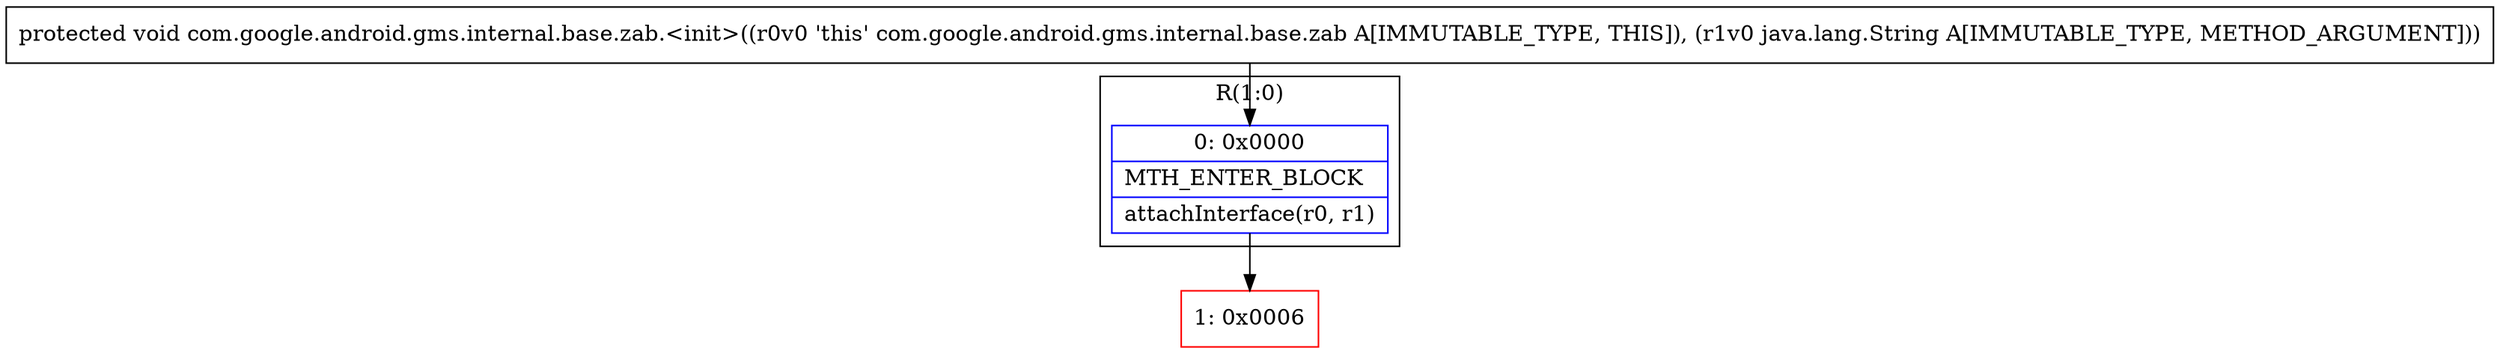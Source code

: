 digraph "CFG forcom.google.android.gms.internal.base.zab.\<init\>(Ljava\/lang\/String;)V" {
subgraph cluster_Region_1147623087 {
label = "R(1:0)";
node [shape=record,color=blue];
Node_0 [shape=record,label="{0\:\ 0x0000|MTH_ENTER_BLOCK\l|attachInterface(r0, r1)\l}"];
}
Node_1 [shape=record,color=red,label="{1\:\ 0x0006}"];
MethodNode[shape=record,label="{protected void com.google.android.gms.internal.base.zab.\<init\>((r0v0 'this' com.google.android.gms.internal.base.zab A[IMMUTABLE_TYPE, THIS]), (r1v0 java.lang.String A[IMMUTABLE_TYPE, METHOD_ARGUMENT])) }"];
MethodNode -> Node_0;
Node_0 -> Node_1;
}

